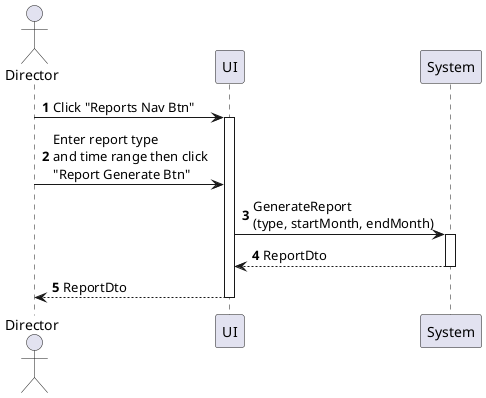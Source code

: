 @startuml report-generate
autonumber

actor "Director" as a
participant UI as f
participant System as b

a -> f : Click "Reports Nav Btn"
activate f
a -> f : Enter report type\nand time range then click\n"Report Generate Btn"
f -> b : GenerateReport\n(type, startMonth, endMonth)
activate b
return ReportDto
return ReportDto
@enduml